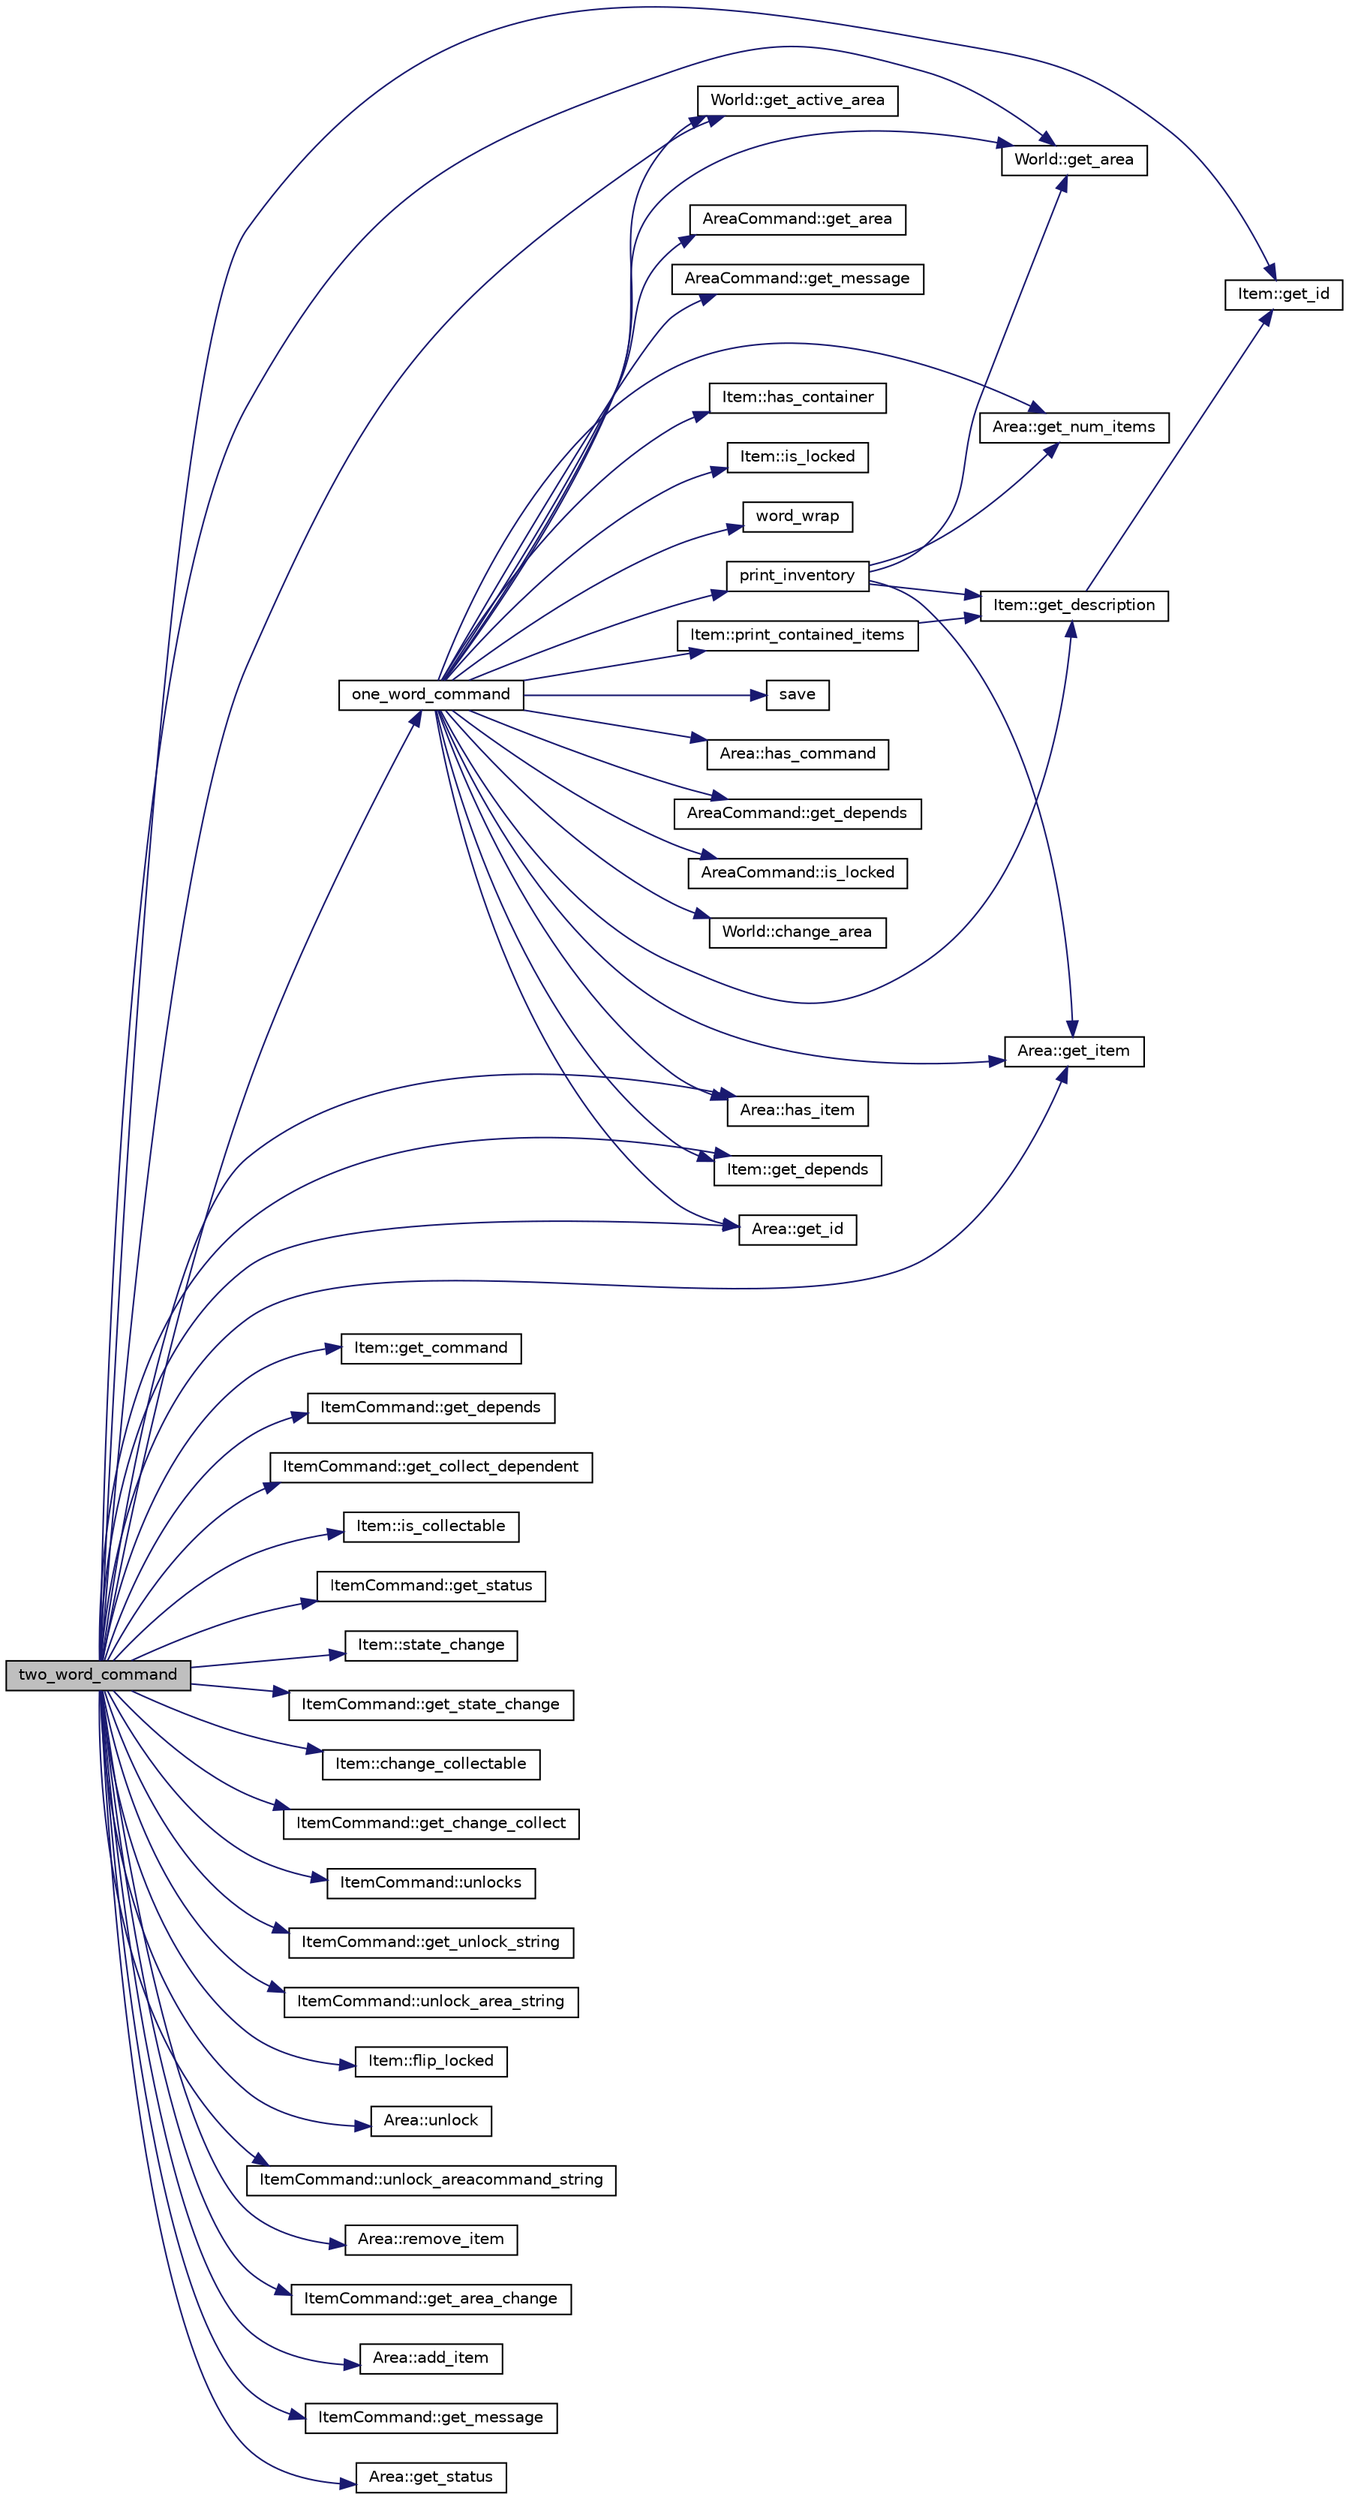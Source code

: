 digraph G
{
  edge [fontname="Helvetica",fontsize="10",labelfontname="Helvetica",labelfontsize="10"];
  node [fontname="Helvetica",fontsize="10",shape=record];
  rankdir="LR";
  Node1 [label="two_word_command",height=0.2,width=0.4,color="black", fillcolor="grey75", style="filled" fontcolor="black"];
  Node1 -> Node2 [color="midnightblue",fontsize="10",style="solid",fontname="Helvetica"];
  Node2 [label="one_word_command",height=0.2,width=0.4,color="black", fillcolor="white", style="filled",URL="$main_8cpp.html#a78152184f4ebdaba37bb689445028c31",tooltip="A method to handle one word commands."];
  Node2 -> Node3 [color="midnightblue",fontsize="10",style="solid",fontname="Helvetica"];
  Node3 [label="World::get_active_area",height=0.2,width=0.4,color="black", fillcolor="white", style="filled",URL="$class_world.html#a8339c4c339f17bbea73ee0e9d32dc547"];
  Node2 -> Node4 [color="midnightblue",fontsize="10",style="solid",fontname="Helvetica"];
  Node4 [label="Area::get_num_items",height=0.2,width=0.4,color="black", fillcolor="white", style="filled",URL="$class_area.html#aee8135f25247d5e06dc0b28bf8cabcba"];
  Node2 -> Node5 [color="midnightblue",fontsize="10",style="solid",fontname="Helvetica"];
  Node5 [label="World::get_area",height=0.2,width=0.4,color="black", fillcolor="white", style="filled",URL="$class_world.html#ac7e22e2323d311975c288496ca755bff"];
  Node2 -> Node6 [color="midnightblue",fontsize="10",style="solid",fontname="Helvetica"];
  Node6 [label="Area::has_item",height=0.2,width=0.4,color="black", fillcolor="white", style="filled",URL="$class_area.html#adcc60d9dea5808c8bb0e21d672667b29"];
  Node2 -> Node7 [color="midnightblue",fontsize="10",style="solid",fontname="Helvetica"];
  Node7 [label="Area::get_item",height=0.2,width=0.4,color="black", fillcolor="white", style="filled",URL="$class_area.html#a11b2c96e1abfc4146e6d8c2a8da83d34"];
  Node2 -> Node8 [color="midnightblue",fontsize="10",style="solid",fontname="Helvetica"];
  Node8 [label="Item::get_depends",height=0.2,width=0.4,color="black", fillcolor="white", style="filled",URL="$class_item.html#abccfd47cb27c2631d90e44a7341bb3b3"];
  Node2 -> Node9 [color="midnightblue",fontsize="10",style="solid",fontname="Helvetica"];
  Node9 [label="Area::get_id",height=0.2,width=0.4,color="black", fillcolor="white", style="filled",URL="$class_area.html#a19d6622fb6fb95f6ba5fb212e26728e6"];
  Node2 -> Node10 [color="midnightblue",fontsize="10",style="solid",fontname="Helvetica"];
  Node10 [label="Item::get_description",height=0.2,width=0.4,color="black", fillcolor="white", style="filled",URL="$class_item.html#a8652cab970af5b7ff68bf960a4e98fa2"];
  Node10 -> Node11 [color="midnightblue",fontsize="10",style="solid",fontname="Helvetica"];
  Node11 [label="Item::get_id",height=0.2,width=0.4,color="black", fillcolor="white", style="filled",URL="$class_item.html#a7a3aedd7ab7f81327f57343dcb55d42d"];
  Node2 -> Node12 [color="midnightblue",fontsize="10",style="solid",fontname="Helvetica"];
  Node12 [label="Item::has_container",height=0.2,width=0.4,color="black", fillcolor="white", style="filled",URL="$class_item.html#aa2b2218512e8d1735043a95dfc30c719"];
  Node2 -> Node13 [color="midnightblue",fontsize="10",style="solid",fontname="Helvetica"];
  Node13 [label="Item::is_locked",height=0.2,width=0.4,color="black", fillcolor="white", style="filled",URL="$class_item.html#a2618bb10b850279603a202e7480f0b78"];
  Node2 -> Node14 [color="midnightblue",fontsize="10",style="solid",fontname="Helvetica"];
  Node14 [label="Item::print_contained_items",height=0.2,width=0.4,color="black", fillcolor="white", style="filled",URL="$class_item.html#aeacd2dfc86786b52c8362f9551e75b51"];
  Node14 -> Node10 [color="midnightblue",fontsize="10",style="solid",fontname="Helvetica"];
  Node2 -> Node15 [color="midnightblue",fontsize="10",style="solid",fontname="Helvetica"];
  Node15 [label="word_wrap",height=0.2,width=0.4,color="black", fillcolor="white", style="filled",URL="$main_8cpp.html#a76854ad6d49ea67c89cc36d45dc6d5f9"];
  Node2 -> Node16 [color="midnightblue",fontsize="10",style="solid",fontname="Helvetica"];
  Node16 [label="save",height=0.2,width=0.4,color="black", fillcolor="white", style="filled",URL="$main_8cpp.html#a993239dd1ea5b81c9bf332a1fec35798"];
  Node2 -> Node17 [color="midnightblue",fontsize="10",style="solid",fontname="Helvetica"];
  Node17 [label="print_inventory",height=0.2,width=0.4,color="black", fillcolor="white", style="filled",URL="$main_8cpp.html#a49bc6a99aec6057c90704d156828f768"];
  Node17 -> Node5 [color="midnightblue",fontsize="10",style="solid",fontname="Helvetica"];
  Node17 -> Node4 [color="midnightblue",fontsize="10",style="solid",fontname="Helvetica"];
  Node17 -> Node7 [color="midnightblue",fontsize="10",style="solid",fontname="Helvetica"];
  Node17 -> Node10 [color="midnightblue",fontsize="10",style="solid",fontname="Helvetica"];
  Node2 -> Node18 [color="midnightblue",fontsize="10",style="solid",fontname="Helvetica"];
  Node18 [label="Area::has_command",height=0.2,width=0.4,color="black", fillcolor="white", style="filled",URL="$class_area.html#a698117843155cede5e11bbe3ff2e20e4"];
  Node2 -> Node19 [color="midnightblue",fontsize="10",style="solid",fontname="Helvetica"];
  Node19 [label="AreaCommand::get_depends",height=0.2,width=0.4,color="black", fillcolor="white", style="filled",URL="$class_area_command.html#a7c24cd88b6913494bfed3b6f6b0fe7f6"];
  Node2 -> Node20 [color="midnightblue",fontsize="10",style="solid",fontname="Helvetica"];
  Node20 [label="AreaCommand::is_locked",height=0.2,width=0.4,color="black", fillcolor="white", style="filled",URL="$class_area_command.html#a34eba7b250e50210e2da7faf07754ff6"];
  Node2 -> Node21 [color="midnightblue",fontsize="10",style="solid",fontname="Helvetica"];
  Node21 [label="World::change_area",height=0.2,width=0.4,color="black", fillcolor="white", style="filled",URL="$class_world.html#a2a47dcf3eb1e54a2da3729018c34d53f"];
  Node2 -> Node22 [color="midnightblue",fontsize="10",style="solid",fontname="Helvetica"];
  Node22 [label="AreaCommand::get_area",height=0.2,width=0.4,color="black", fillcolor="white", style="filled",URL="$class_area_command.html#a9f558f5ce36040a51401924af9781402"];
  Node2 -> Node23 [color="midnightblue",fontsize="10",style="solid",fontname="Helvetica"];
  Node23 [label="AreaCommand::get_message",height=0.2,width=0.4,color="black", fillcolor="white", style="filled",URL="$class_area_command.html#a594ec5125fc0467ee001064ff73a1632"];
  Node1 -> Node3 [color="midnightblue",fontsize="10",style="solid",fontname="Helvetica"];
  Node1 -> Node7 [color="midnightblue",fontsize="10",style="solid",fontname="Helvetica"];
  Node1 -> Node5 [color="midnightblue",fontsize="10",style="solid",fontname="Helvetica"];
  Node1 -> Node6 [color="midnightblue",fontsize="10",style="solid",fontname="Helvetica"];
  Node1 -> Node8 [color="midnightblue",fontsize="10",style="solid",fontname="Helvetica"];
  Node1 -> Node9 [color="midnightblue",fontsize="10",style="solid",fontname="Helvetica"];
  Node1 -> Node11 [color="midnightblue",fontsize="10",style="solid",fontname="Helvetica"];
  Node1 -> Node24 [color="midnightblue",fontsize="10",style="solid",fontname="Helvetica"];
  Node24 [label="Item::get_command",height=0.2,width=0.4,color="black", fillcolor="white", style="filled",URL="$class_item.html#a2d460d0ac5130e9fd5c05bd3d823a224"];
  Node1 -> Node25 [color="midnightblue",fontsize="10",style="solid",fontname="Helvetica"];
  Node25 [label="ItemCommand::get_depends",height=0.2,width=0.4,color="black", fillcolor="white", style="filled",URL="$class_item_command.html#aab2f239abd8e51eed941a7144c5a20f0"];
  Node1 -> Node26 [color="midnightblue",fontsize="10",style="solid",fontname="Helvetica"];
  Node26 [label="ItemCommand::get_collect_dependent",height=0.2,width=0.4,color="black", fillcolor="white", style="filled",URL="$class_item_command.html#a478d2e1a02ea0b44e41e3d15e59e2156"];
  Node1 -> Node27 [color="midnightblue",fontsize="10",style="solid",fontname="Helvetica"];
  Node27 [label="Item::is_collectable",height=0.2,width=0.4,color="black", fillcolor="white", style="filled",URL="$class_item.html#a91f14a96cab681bc02dee3f9c9e6af5d"];
  Node1 -> Node28 [color="midnightblue",fontsize="10",style="solid",fontname="Helvetica"];
  Node28 [label="ItemCommand::get_status",height=0.2,width=0.4,color="black", fillcolor="white", style="filled",URL="$class_item_command.html#ad0a8c59554e3d4a7a14299fd7df8dc70"];
  Node1 -> Node29 [color="midnightblue",fontsize="10",style="solid",fontname="Helvetica"];
  Node29 [label="Item::state_change",height=0.2,width=0.4,color="black", fillcolor="white", style="filled",URL="$class_item.html#a3ec1f16ad405a8ddf9ae82a48de551ff"];
  Node1 -> Node30 [color="midnightblue",fontsize="10",style="solid",fontname="Helvetica"];
  Node30 [label="ItemCommand::get_state_change",height=0.2,width=0.4,color="black", fillcolor="white", style="filled",URL="$class_item_command.html#aad1e85e694f5cd16cc11ad5acda2884e"];
  Node1 -> Node31 [color="midnightblue",fontsize="10",style="solid",fontname="Helvetica"];
  Node31 [label="Item::change_collectable",height=0.2,width=0.4,color="black", fillcolor="white", style="filled",URL="$class_item.html#ab8c43c172fbff161c8c2ca765ded9537"];
  Node1 -> Node32 [color="midnightblue",fontsize="10",style="solid",fontname="Helvetica"];
  Node32 [label="ItemCommand::get_change_collect",height=0.2,width=0.4,color="black", fillcolor="white", style="filled",URL="$class_item_command.html#a076738abba7d76c8b5e28f42e11b6df5"];
  Node1 -> Node33 [color="midnightblue",fontsize="10",style="solid",fontname="Helvetica"];
  Node33 [label="ItemCommand::unlocks",height=0.2,width=0.4,color="black", fillcolor="white", style="filled",URL="$class_item_command.html#a74c82a6f88120d2ccaa6fbba4353fe17"];
  Node1 -> Node34 [color="midnightblue",fontsize="10",style="solid",fontname="Helvetica"];
  Node34 [label="ItemCommand::get_unlock_string",height=0.2,width=0.4,color="black", fillcolor="white", style="filled",URL="$class_item_command.html#ab13f510d664339b267fc721622ab671a"];
  Node1 -> Node35 [color="midnightblue",fontsize="10",style="solid",fontname="Helvetica"];
  Node35 [label="ItemCommand::unlock_area_string",height=0.2,width=0.4,color="black", fillcolor="white", style="filled",URL="$class_item_command.html#a08a215a5fab2593301ca90ed794267d7"];
  Node1 -> Node36 [color="midnightblue",fontsize="10",style="solid",fontname="Helvetica"];
  Node36 [label="Item::flip_locked",height=0.2,width=0.4,color="black", fillcolor="white", style="filled",URL="$class_item.html#acb7d4c776f5ead3203d80e53b5bdc72a"];
  Node1 -> Node37 [color="midnightblue",fontsize="10",style="solid",fontname="Helvetica"];
  Node37 [label="Area::unlock",height=0.2,width=0.4,color="black", fillcolor="white", style="filled",URL="$class_area.html#a6e38f449666617680d0aee968c5c9f57"];
  Node1 -> Node38 [color="midnightblue",fontsize="10",style="solid",fontname="Helvetica"];
  Node38 [label="ItemCommand::unlock_areacommand_string",height=0.2,width=0.4,color="black", fillcolor="white", style="filled",URL="$class_item_command.html#a9d663365564ebb4c7ed39ce73d995631"];
  Node1 -> Node39 [color="midnightblue",fontsize="10",style="solid",fontname="Helvetica"];
  Node39 [label="Area::remove_item",height=0.2,width=0.4,color="black", fillcolor="white", style="filled",URL="$class_area.html#a687234da51ac6da40d2aee426926dfcd"];
  Node1 -> Node40 [color="midnightblue",fontsize="10",style="solid",fontname="Helvetica"];
  Node40 [label="ItemCommand::get_area_change",height=0.2,width=0.4,color="black", fillcolor="white", style="filled",URL="$class_item_command.html#ac40efb86e5eab9229d2c343b308b6fa5"];
  Node1 -> Node41 [color="midnightblue",fontsize="10",style="solid",fontname="Helvetica"];
  Node41 [label="Area::add_item",height=0.2,width=0.4,color="black", fillcolor="white", style="filled",URL="$class_area.html#a8f4693277743a9dbc6ac0212fc02c86f"];
  Node1 -> Node42 [color="midnightblue",fontsize="10",style="solid",fontname="Helvetica"];
  Node42 [label="ItemCommand::get_message",height=0.2,width=0.4,color="black", fillcolor="white", style="filled",URL="$class_item_command.html#a81079b514b0785ce9c86f8618f096c18"];
  Node1 -> Node43 [color="midnightblue",fontsize="10",style="solid",fontname="Helvetica"];
  Node43 [label="Area::get_status",height=0.2,width=0.4,color="black", fillcolor="white", style="filled",URL="$class_area.html#ac3f89059fe2ef23610dc3a5650c94c0d"];
}
